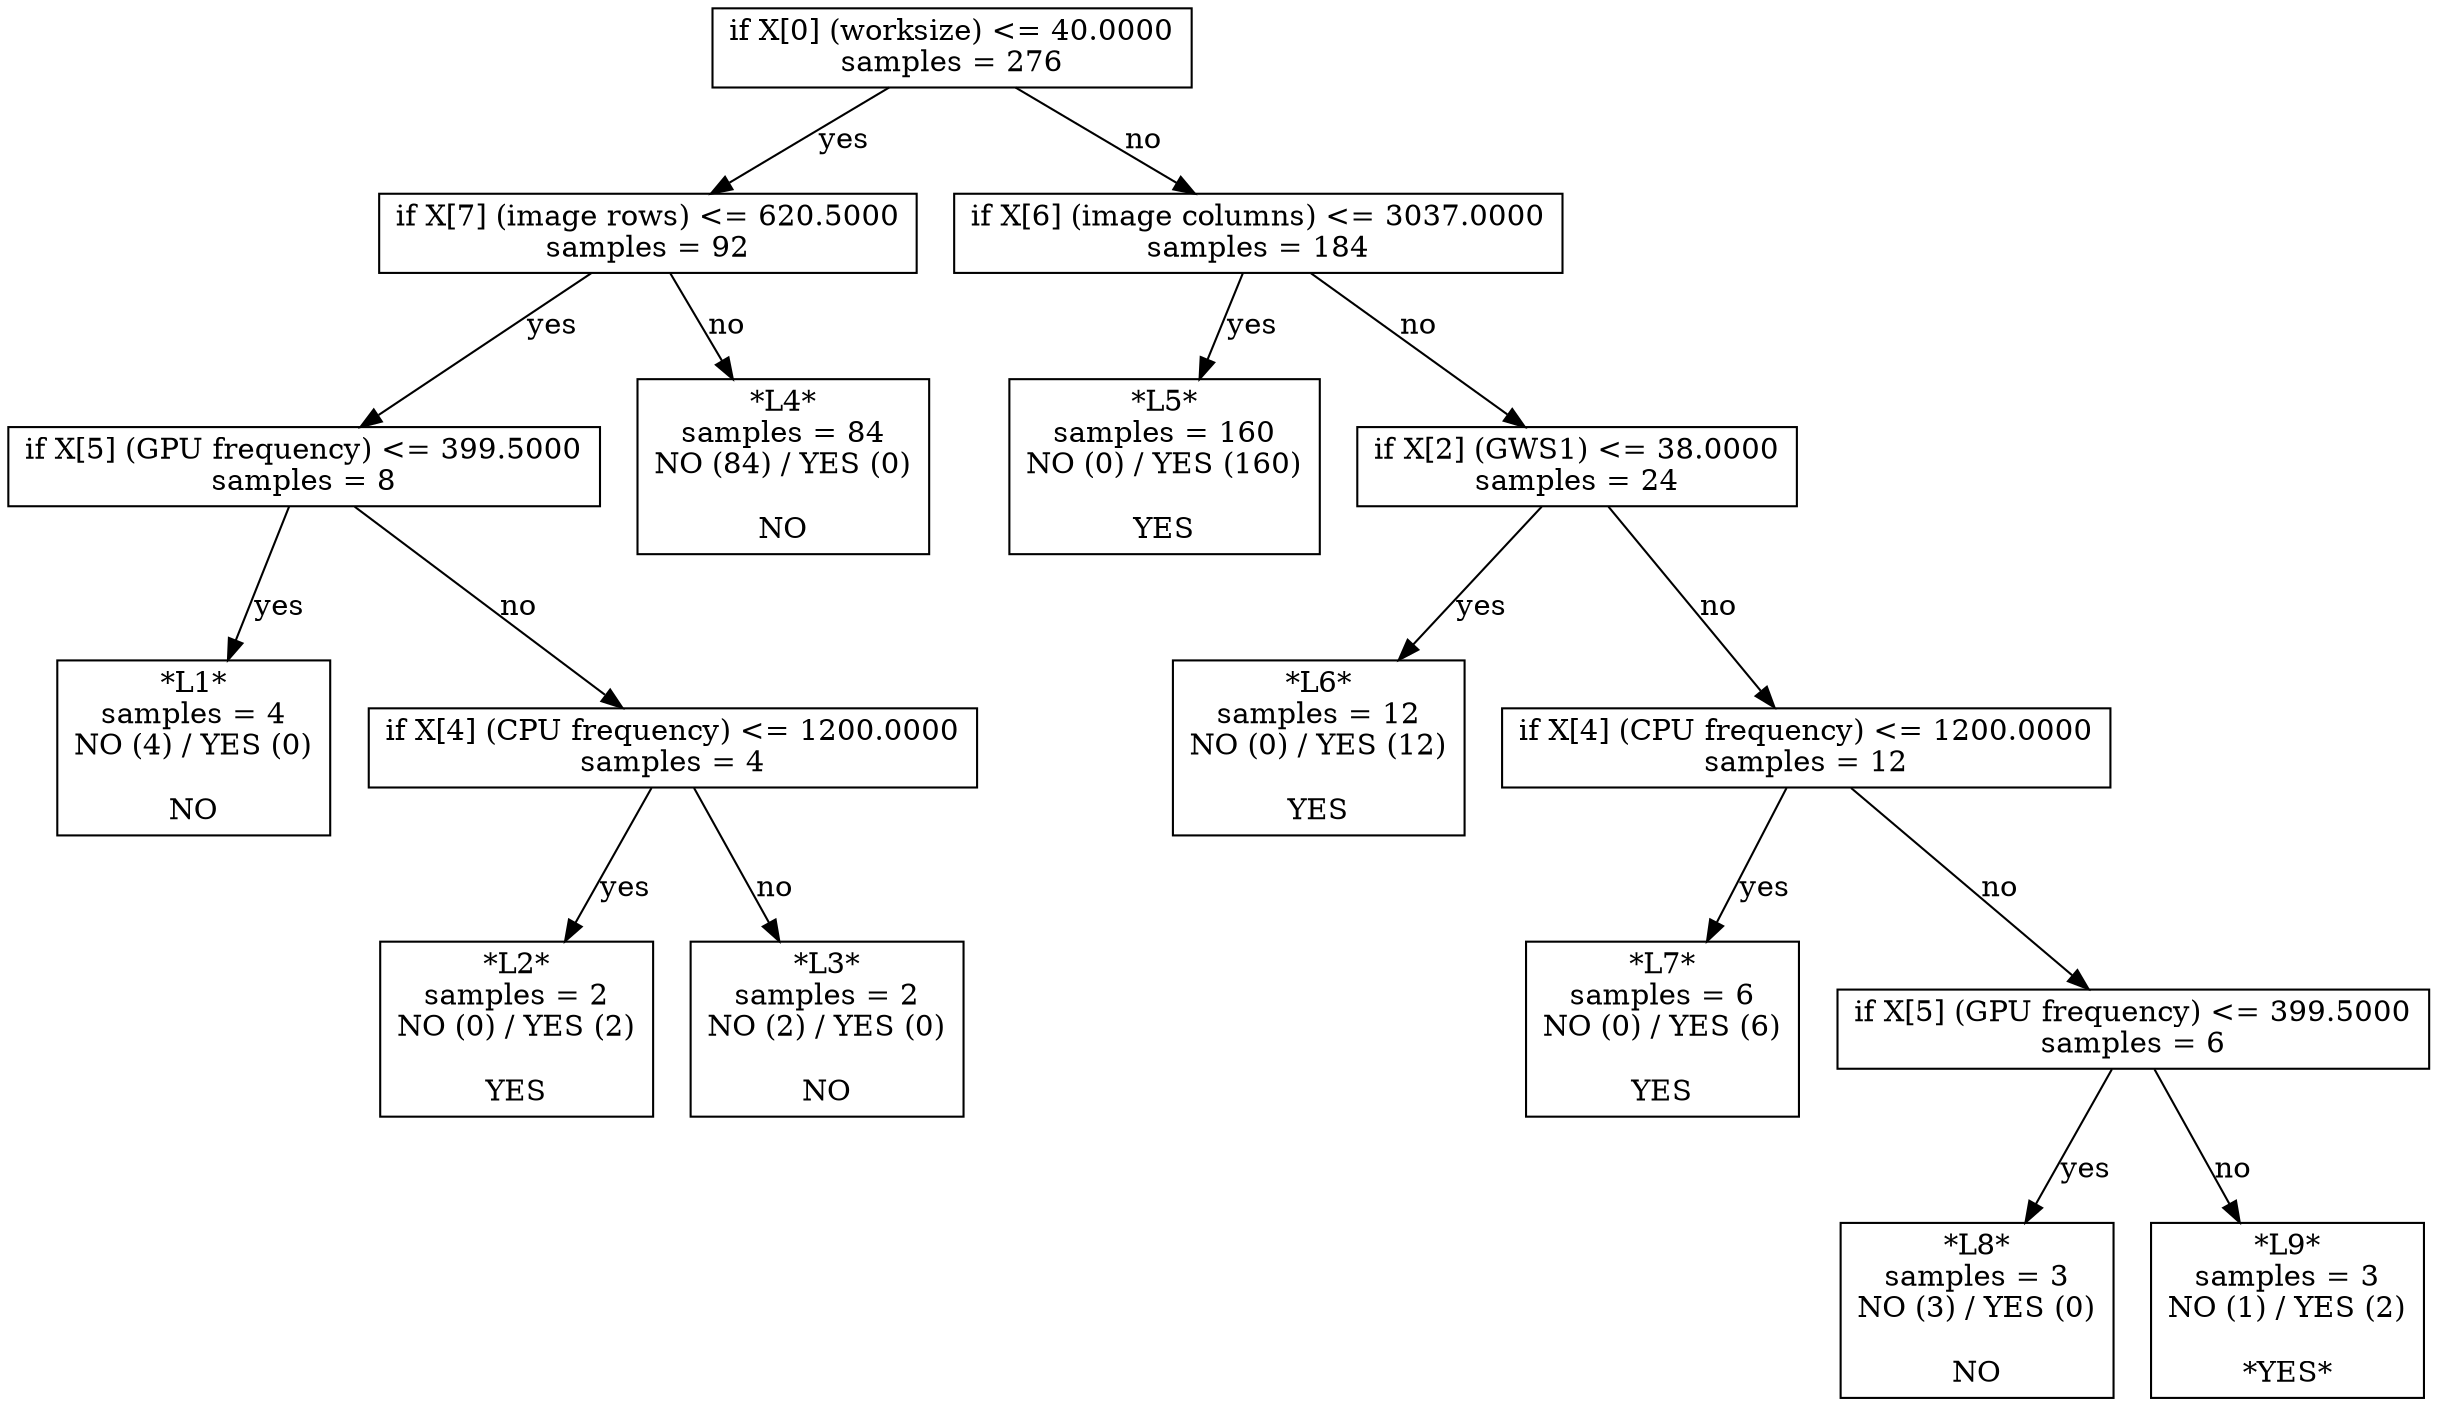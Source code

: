 digraph Tree {
0 [label="if X[0] (worksize) <= 40.0000\nsamples = 276", shape="box"] ;
1 [label="if X[7] (image rows) <= 620.5000\nsamples = 92", shape="box"] ;
0 -> 1 [label="yes"];
2 [label="if X[5] (GPU frequency) <= 399.5000\nsamples = 8", shape="box"] ;
1 -> 2 [label="yes"];
3 [label="*L1*\nsamples = 4\nNO (4) / YES (0)\n\nNO", shape="box"] ;
2 -> 3 [label="yes"];
4 [label="if X[4] (CPU frequency) <= 1200.0000\nsamples = 4", shape="box"] ;
2 -> 4 [label="no"];
5 [label="*L2*\nsamples = 2\nNO (0) / YES (2)\n\nYES", shape="box"] ;
4 -> 5 [label="yes"];
6 [label="*L3*\nsamples = 2\nNO (2) / YES (0)\n\nNO", shape="box"] ;
4 -> 6 [label="no"];
7 [label="*L4*\nsamples = 84\nNO (84) / YES (0)\n\nNO", shape="box"] ;
1 -> 7 [label="no"];
8 [label="if X[6] (image columns) <= 3037.0000\nsamples = 184", shape="box"] ;
0 -> 8 [label="no"];
9 [label="*L5*\nsamples = 160\nNO (0) / YES (160)\n\nYES", shape="box"] ;
8 -> 9 [label="yes"];
10 [label="if X[2] (GWS1) <= 38.0000\nsamples = 24", shape="box"] ;
8 -> 10 [label="no"];
11 [label="*L6*\nsamples = 12\nNO (0) / YES (12)\n\nYES", shape="box"] ;
10 -> 11 [label="yes"];
12 [label="if X[4] (CPU frequency) <= 1200.0000\nsamples = 12", shape="box"] ;
10 -> 12 [label="no"];
13 [label="*L7*\nsamples = 6\nNO (0) / YES (6)\n\nYES", shape="box"] ;
12 -> 13 [label="yes"];
14 [label="if X[5] (GPU frequency) <= 399.5000\nsamples = 6", shape="box"] ;
12 -> 14 [label="no"];
15 [label="*L8*\nsamples = 3\nNO (3) / YES (0)\n\nNO", shape="box"] ;
14 -> 15 [label="yes"];
16 [label="*L9*\nsamples = 3\nNO (1) / YES (2)\n\n*YES*", shape="box"] ;
14 -> 16 [label="no"];
}
